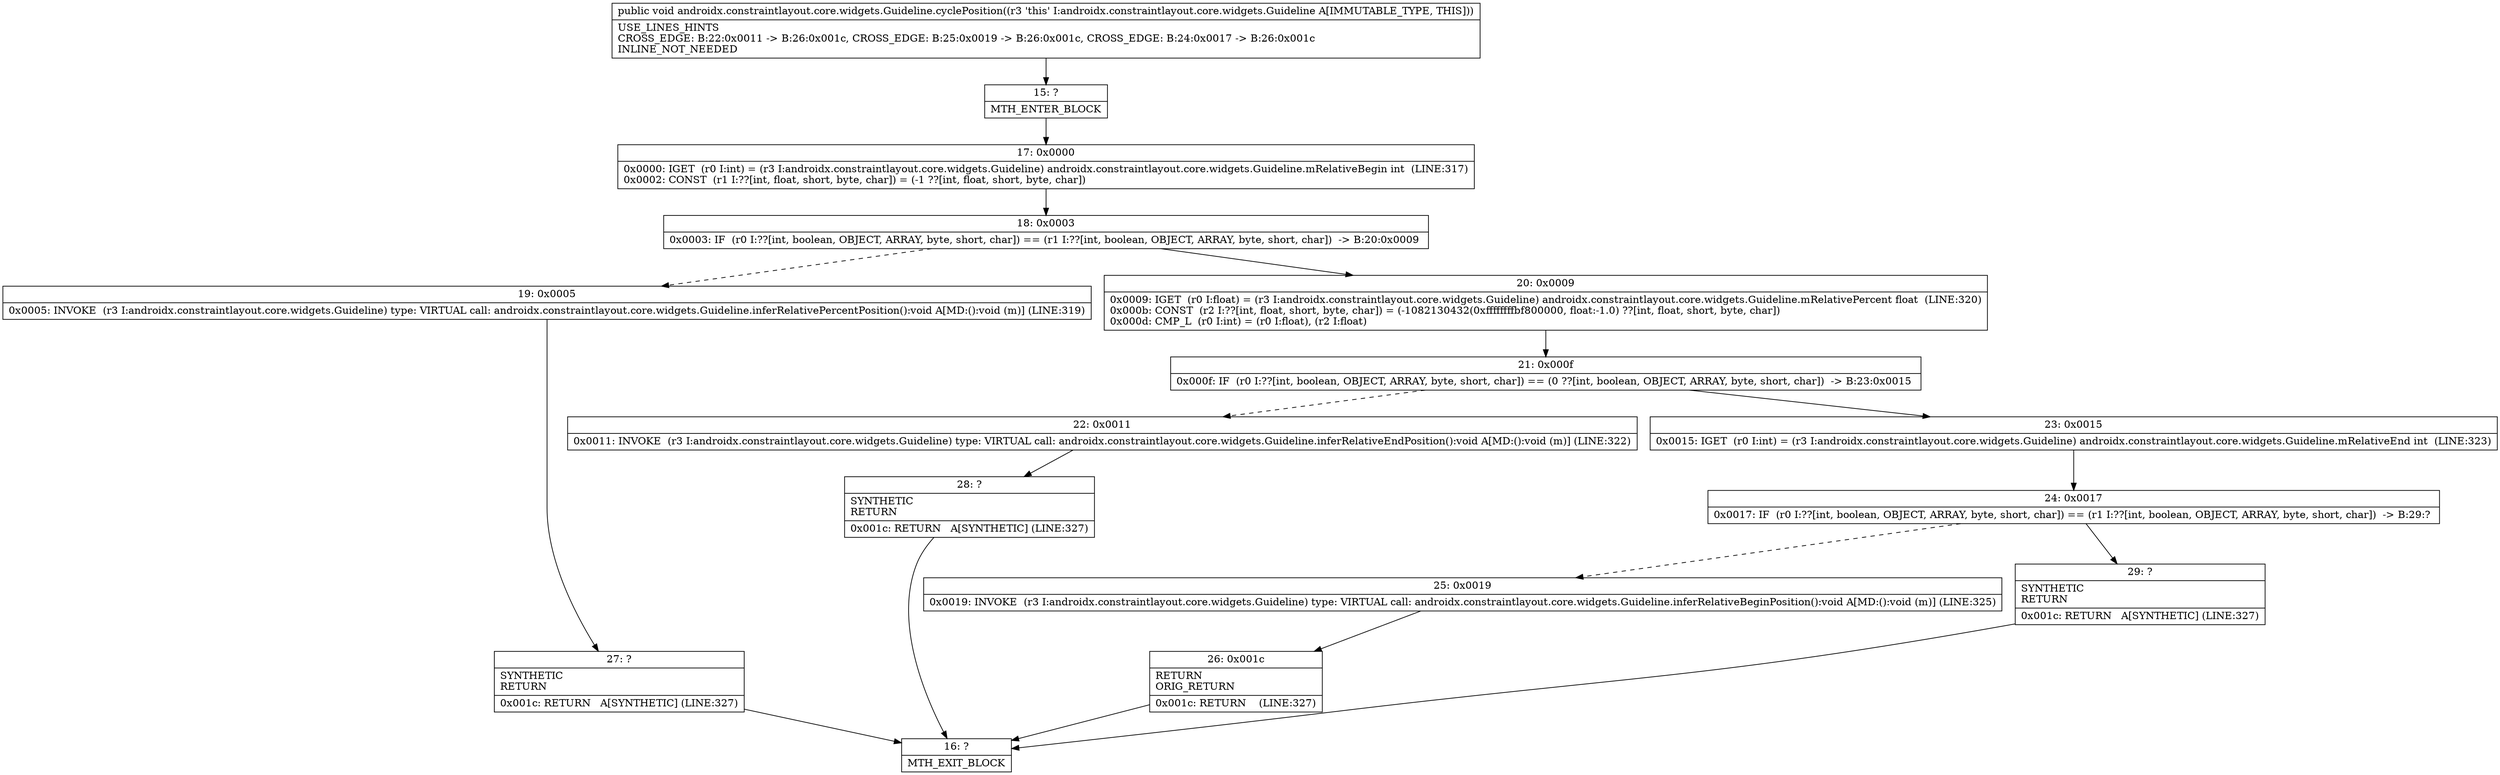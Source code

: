 digraph "CFG forandroidx.constraintlayout.core.widgets.Guideline.cyclePosition()V" {
Node_15 [shape=record,label="{15\:\ ?|MTH_ENTER_BLOCK\l}"];
Node_17 [shape=record,label="{17\:\ 0x0000|0x0000: IGET  (r0 I:int) = (r3 I:androidx.constraintlayout.core.widgets.Guideline) androidx.constraintlayout.core.widgets.Guideline.mRelativeBegin int  (LINE:317)\l0x0002: CONST  (r1 I:??[int, float, short, byte, char]) = (\-1 ??[int, float, short, byte, char]) \l}"];
Node_18 [shape=record,label="{18\:\ 0x0003|0x0003: IF  (r0 I:??[int, boolean, OBJECT, ARRAY, byte, short, char]) == (r1 I:??[int, boolean, OBJECT, ARRAY, byte, short, char])  \-\> B:20:0x0009 \l}"];
Node_19 [shape=record,label="{19\:\ 0x0005|0x0005: INVOKE  (r3 I:androidx.constraintlayout.core.widgets.Guideline) type: VIRTUAL call: androidx.constraintlayout.core.widgets.Guideline.inferRelativePercentPosition():void A[MD:():void (m)] (LINE:319)\l}"];
Node_27 [shape=record,label="{27\:\ ?|SYNTHETIC\lRETURN\l|0x001c: RETURN   A[SYNTHETIC] (LINE:327)\l}"];
Node_16 [shape=record,label="{16\:\ ?|MTH_EXIT_BLOCK\l}"];
Node_20 [shape=record,label="{20\:\ 0x0009|0x0009: IGET  (r0 I:float) = (r3 I:androidx.constraintlayout.core.widgets.Guideline) androidx.constraintlayout.core.widgets.Guideline.mRelativePercent float  (LINE:320)\l0x000b: CONST  (r2 I:??[int, float, short, byte, char]) = (\-1082130432(0xffffffffbf800000, float:\-1.0) ??[int, float, short, byte, char]) \l0x000d: CMP_L  (r0 I:int) = (r0 I:float), (r2 I:float) \l}"];
Node_21 [shape=record,label="{21\:\ 0x000f|0x000f: IF  (r0 I:??[int, boolean, OBJECT, ARRAY, byte, short, char]) == (0 ??[int, boolean, OBJECT, ARRAY, byte, short, char])  \-\> B:23:0x0015 \l}"];
Node_22 [shape=record,label="{22\:\ 0x0011|0x0011: INVOKE  (r3 I:androidx.constraintlayout.core.widgets.Guideline) type: VIRTUAL call: androidx.constraintlayout.core.widgets.Guideline.inferRelativeEndPosition():void A[MD:():void (m)] (LINE:322)\l}"];
Node_28 [shape=record,label="{28\:\ ?|SYNTHETIC\lRETURN\l|0x001c: RETURN   A[SYNTHETIC] (LINE:327)\l}"];
Node_23 [shape=record,label="{23\:\ 0x0015|0x0015: IGET  (r0 I:int) = (r3 I:androidx.constraintlayout.core.widgets.Guideline) androidx.constraintlayout.core.widgets.Guideline.mRelativeEnd int  (LINE:323)\l}"];
Node_24 [shape=record,label="{24\:\ 0x0017|0x0017: IF  (r0 I:??[int, boolean, OBJECT, ARRAY, byte, short, char]) == (r1 I:??[int, boolean, OBJECT, ARRAY, byte, short, char])  \-\> B:29:? \l}"];
Node_25 [shape=record,label="{25\:\ 0x0019|0x0019: INVOKE  (r3 I:androidx.constraintlayout.core.widgets.Guideline) type: VIRTUAL call: androidx.constraintlayout.core.widgets.Guideline.inferRelativeBeginPosition():void A[MD:():void (m)] (LINE:325)\l}"];
Node_26 [shape=record,label="{26\:\ 0x001c|RETURN\lORIG_RETURN\l|0x001c: RETURN    (LINE:327)\l}"];
Node_29 [shape=record,label="{29\:\ ?|SYNTHETIC\lRETURN\l|0x001c: RETURN   A[SYNTHETIC] (LINE:327)\l}"];
MethodNode[shape=record,label="{public void androidx.constraintlayout.core.widgets.Guideline.cyclePosition((r3 'this' I:androidx.constraintlayout.core.widgets.Guideline A[IMMUTABLE_TYPE, THIS]))  | USE_LINES_HINTS\lCROSS_EDGE: B:22:0x0011 \-\> B:26:0x001c, CROSS_EDGE: B:25:0x0019 \-\> B:26:0x001c, CROSS_EDGE: B:24:0x0017 \-\> B:26:0x001c\lINLINE_NOT_NEEDED\l}"];
MethodNode -> Node_15;Node_15 -> Node_17;
Node_17 -> Node_18;
Node_18 -> Node_19[style=dashed];
Node_18 -> Node_20;
Node_19 -> Node_27;
Node_27 -> Node_16;
Node_20 -> Node_21;
Node_21 -> Node_22[style=dashed];
Node_21 -> Node_23;
Node_22 -> Node_28;
Node_28 -> Node_16;
Node_23 -> Node_24;
Node_24 -> Node_25[style=dashed];
Node_24 -> Node_29;
Node_25 -> Node_26;
Node_26 -> Node_16;
Node_29 -> Node_16;
}

